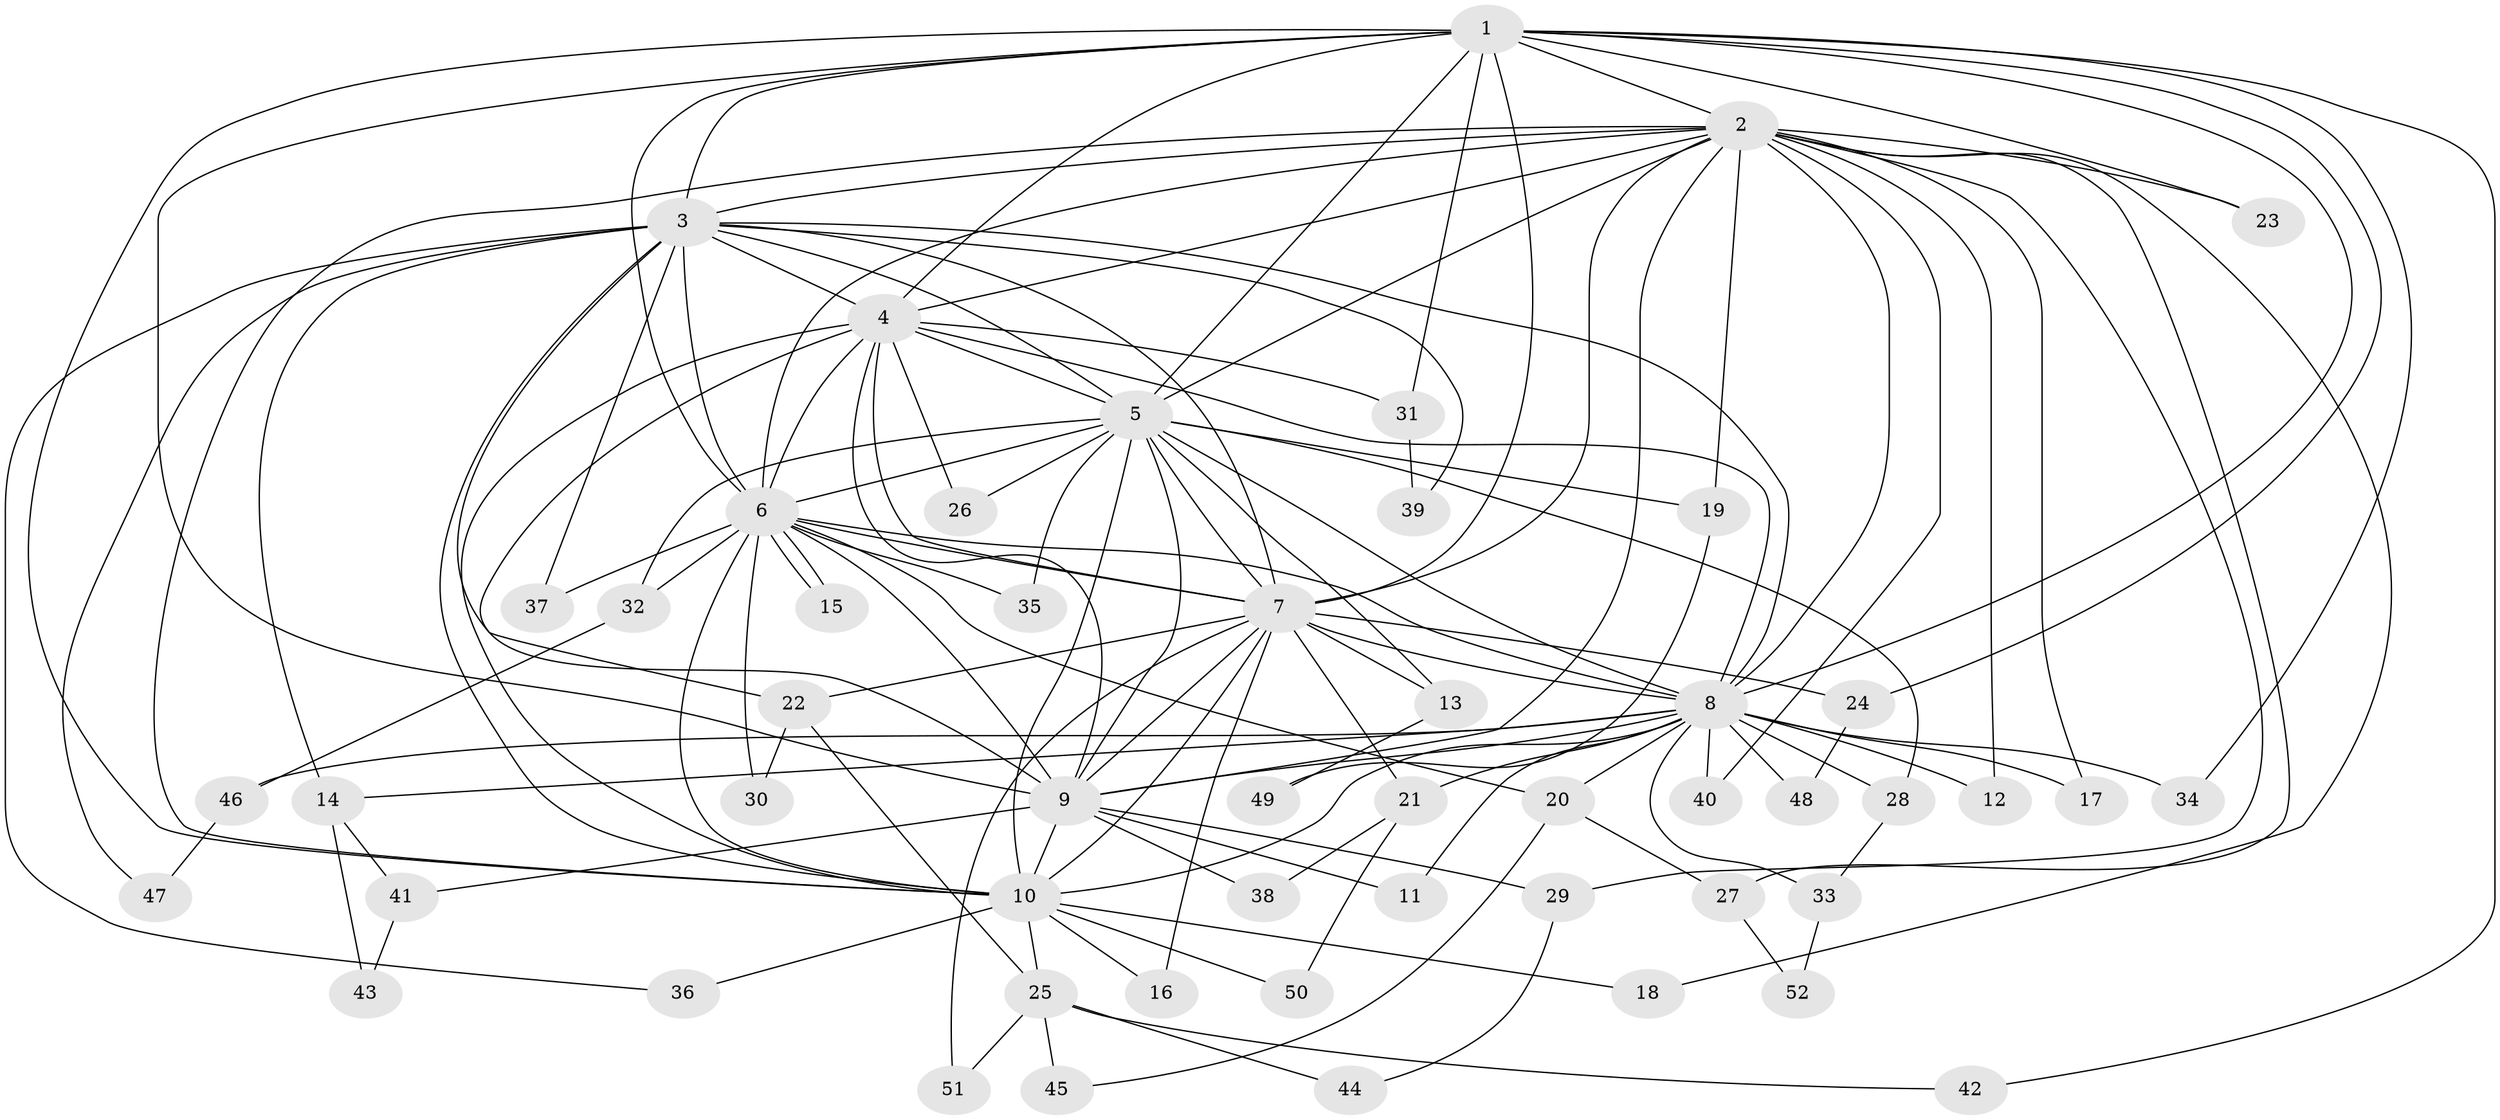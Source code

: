 // Generated by graph-tools (version 1.1) at 2025/25/03/09/25 03:25:49]
// undirected, 52 vertices, 129 edges
graph export_dot {
graph [start="1"]
  node [color=gray90,style=filled];
  1;
  2;
  3;
  4;
  5;
  6;
  7;
  8;
  9;
  10;
  11;
  12;
  13;
  14;
  15;
  16;
  17;
  18;
  19;
  20;
  21;
  22;
  23;
  24;
  25;
  26;
  27;
  28;
  29;
  30;
  31;
  32;
  33;
  34;
  35;
  36;
  37;
  38;
  39;
  40;
  41;
  42;
  43;
  44;
  45;
  46;
  47;
  48;
  49;
  50;
  51;
  52;
  1 -- 2;
  1 -- 3;
  1 -- 4;
  1 -- 5;
  1 -- 6;
  1 -- 7;
  1 -- 8;
  1 -- 9;
  1 -- 10;
  1 -- 23;
  1 -- 24;
  1 -- 31;
  1 -- 34;
  1 -- 42;
  2 -- 3;
  2 -- 4;
  2 -- 5;
  2 -- 6;
  2 -- 7;
  2 -- 8;
  2 -- 9;
  2 -- 10;
  2 -- 12;
  2 -- 17;
  2 -- 18;
  2 -- 19;
  2 -- 23;
  2 -- 27;
  2 -- 29;
  2 -- 40;
  3 -- 4;
  3 -- 5;
  3 -- 6;
  3 -- 7;
  3 -- 8;
  3 -- 9;
  3 -- 10;
  3 -- 14;
  3 -- 36;
  3 -- 37;
  3 -- 39;
  3 -- 47;
  4 -- 5;
  4 -- 6;
  4 -- 7;
  4 -- 8;
  4 -- 9;
  4 -- 10;
  4 -- 22;
  4 -- 26;
  4 -- 31;
  5 -- 6;
  5 -- 7;
  5 -- 8;
  5 -- 9;
  5 -- 10;
  5 -- 13;
  5 -- 19;
  5 -- 26;
  5 -- 28;
  5 -- 32;
  5 -- 35;
  6 -- 7;
  6 -- 8;
  6 -- 9;
  6 -- 10;
  6 -- 15;
  6 -- 15;
  6 -- 20;
  6 -- 30;
  6 -- 32;
  6 -- 35;
  6 -- 37;
  7 -- 8;
  7 -- 9;
  7 -- 10;
  7 -- 13;
  7 -- 16;
  7 -- 21;
  7 -- 22;
  7 -- 24;
  7 -- 51;
  8 -- 9;
  8 -- 10;
  8 -- 11;
  8 -- 12;
  8 -- 14;
  8 -- 17;
  8 -- 20;
  8 -- 21;
  8 -- 28;
  8 -- 33;
  8 -- 34;
  8 -- 40;
  8 -- 46;
  8 -- 48;
  9 -- 10;
  9 -- 11;
  9 -- 29;
  9 -- 38;
  9 -- 41;
  10 -- 16;
  10 -- 18;
  10 -- 25;
  10 -- 36;
  10 -- 50;
  13 -- 49;
  14 -- 41;
  14 -- 43;
  19 -- 49;
  20 -- 27;
  20 -- 45;
  21 -- 38;
  21 -- 50;
  22 -- 25;
  22 -- 30;
  24 -- 48;
  25 -- 42;
  25 -- 44;
  25 -- 45;
  25 -- 51;
  27 -- 52;
  28 -- 33;
  29 -- 44;
  31 -- 39;
  32 -- 46;
  33 -- 52;
  41 -- 43;
  46 -- 47;
}

